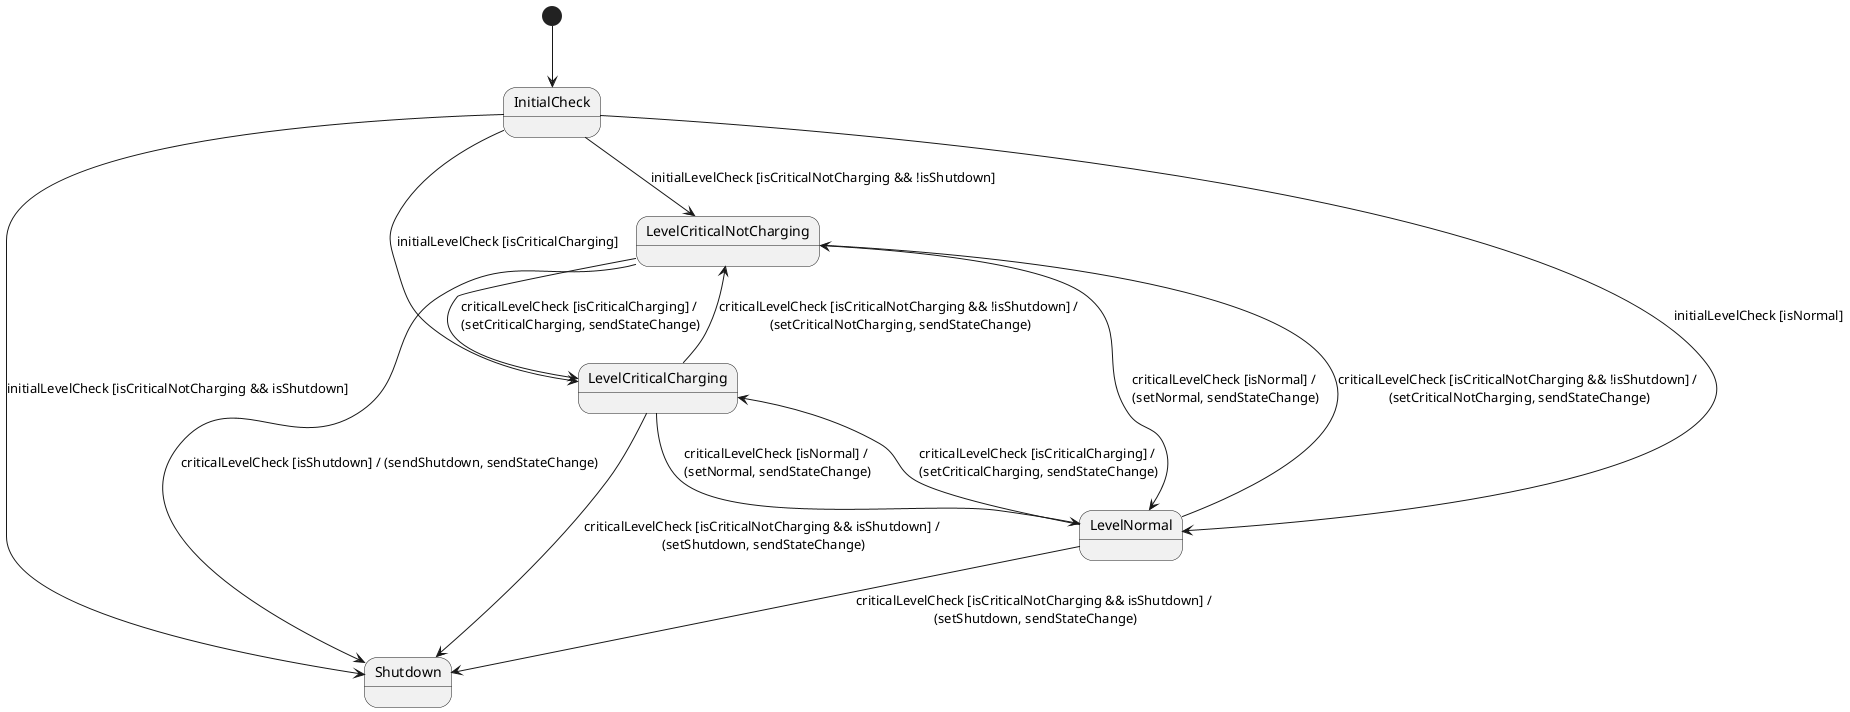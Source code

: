 @startuml

[*] --> InitialCheck
InitialCheck --> LevelCriticalNotCharging : initialLevelCheck [isCriticalNotCharging && !isShutdown]
InitialCheck --> Shutdown : initialLevelCheck [isCriticalNotCharging && isShutdown]
InitialCheck --> LevelCriticalCharging : initialLevelCheck [isCriticalCharging]
InitialCheck --> LevelNormal : initialLevelCheck [isNormal]
LevelNormal --> LevelCriticalNotCharging : criticalLevelCheck [isCriticalNotCharging && !isShutdown] /\n (setCriticalNotCharging, sendStateChange)
LevelNormal --> Shutdown : criticalLevelCheck [isCriticalNotCharging && isShutdown] /\n (setShutdown, sendStateChange)
LevelNormal --> LevelCriticalCharging : criticalLevelCheck [isCriticalCharging] /\n (setCriticalCharging, sendStateChange)
LevelCriticalNotCharging --> LevelNormal : criticalLevelCheck [isNormal] /\n (setNormal, sendStateChange)
LevelCriticalNotCharging --> LevelCriticalCharging : criticalLevelCheck [isCriticalCharging] /\n (setCriticalCharging, sendStateChange)
LevelCriticalNotCharging --> Shutdown : criticalLevelCheck [isShutdown] / (sendShutdown, sendStateChange)
LevelCriticalCharging --> LevelCriticalNotCharging : criticalLevelCheck [isCriticalNotCharging && !isShutdown] /\n (setCriticalNotCharging, sendStateChange)
LevelCriticalCharging --> LevelNormal : criticalLevelCheck [isNormal] /\n (setNormal, sendStateChange)
LevelCriticalCharging --> Shutdown : criticalLevelCheck [isCriticalNotCharging && isShutdown] / \n(setShutdown, sendStateChange)

@enduml
